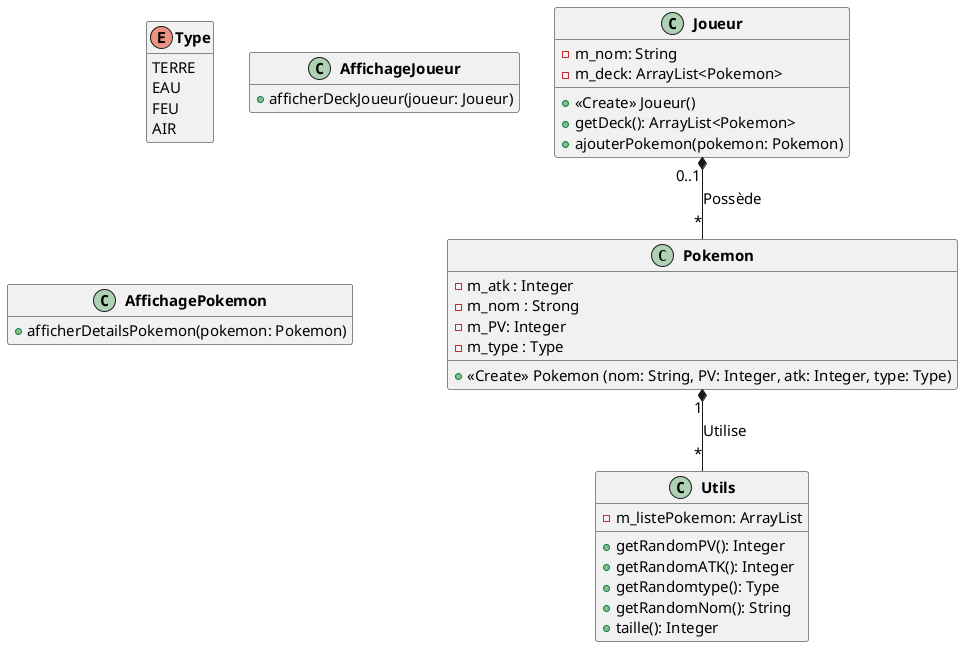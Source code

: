 @startuml
scale 1
skinparam classFontStyle Bold
skinparam defaultFontSize 15
hide empty members
skinparam classAttribute IconSize 0
skinparam classFontStyle Bold
hide enum methods


class Pokemon{
    -m_atk : Integer
    -m_nom : Strong
    -m_PV: Integer
    -m_type : Type
    +<<Create>> Pokemon (nom: String, PV: Integer, atk: Integer, type: Type)
}
enum Type{
        TERRE
        EAU
        FEU
        AIR
}
class Utils{
    -m_listePokemon: ArrayList
    +getRandomPV(): Integer
    +getRandomATK(): Integer
    +getRandomtype(): Type
    +getRandomNom(): String
    +taille(): Integer
}
class Joueur{
    -m_nom: String
    -m_deck: ArrayList<Pokemon>
    +<<Create>> Joueur()
    +getDeck(): ArrayList<Pokemon>
    +ajouterPokemon(pokemon: Pokemon)
}
class AffichageJoueur{
    +afficherDeckJoueur(joueur: Joueur)
}
class AffichagePokemon{
    +afficherDetailsPokemon(pokemon: Pokemon)
}
Pokemon "1" *-- "*" Utils : Utilise
Joueur "0..1" *-- "*" Pokemon : Possède
@enduml